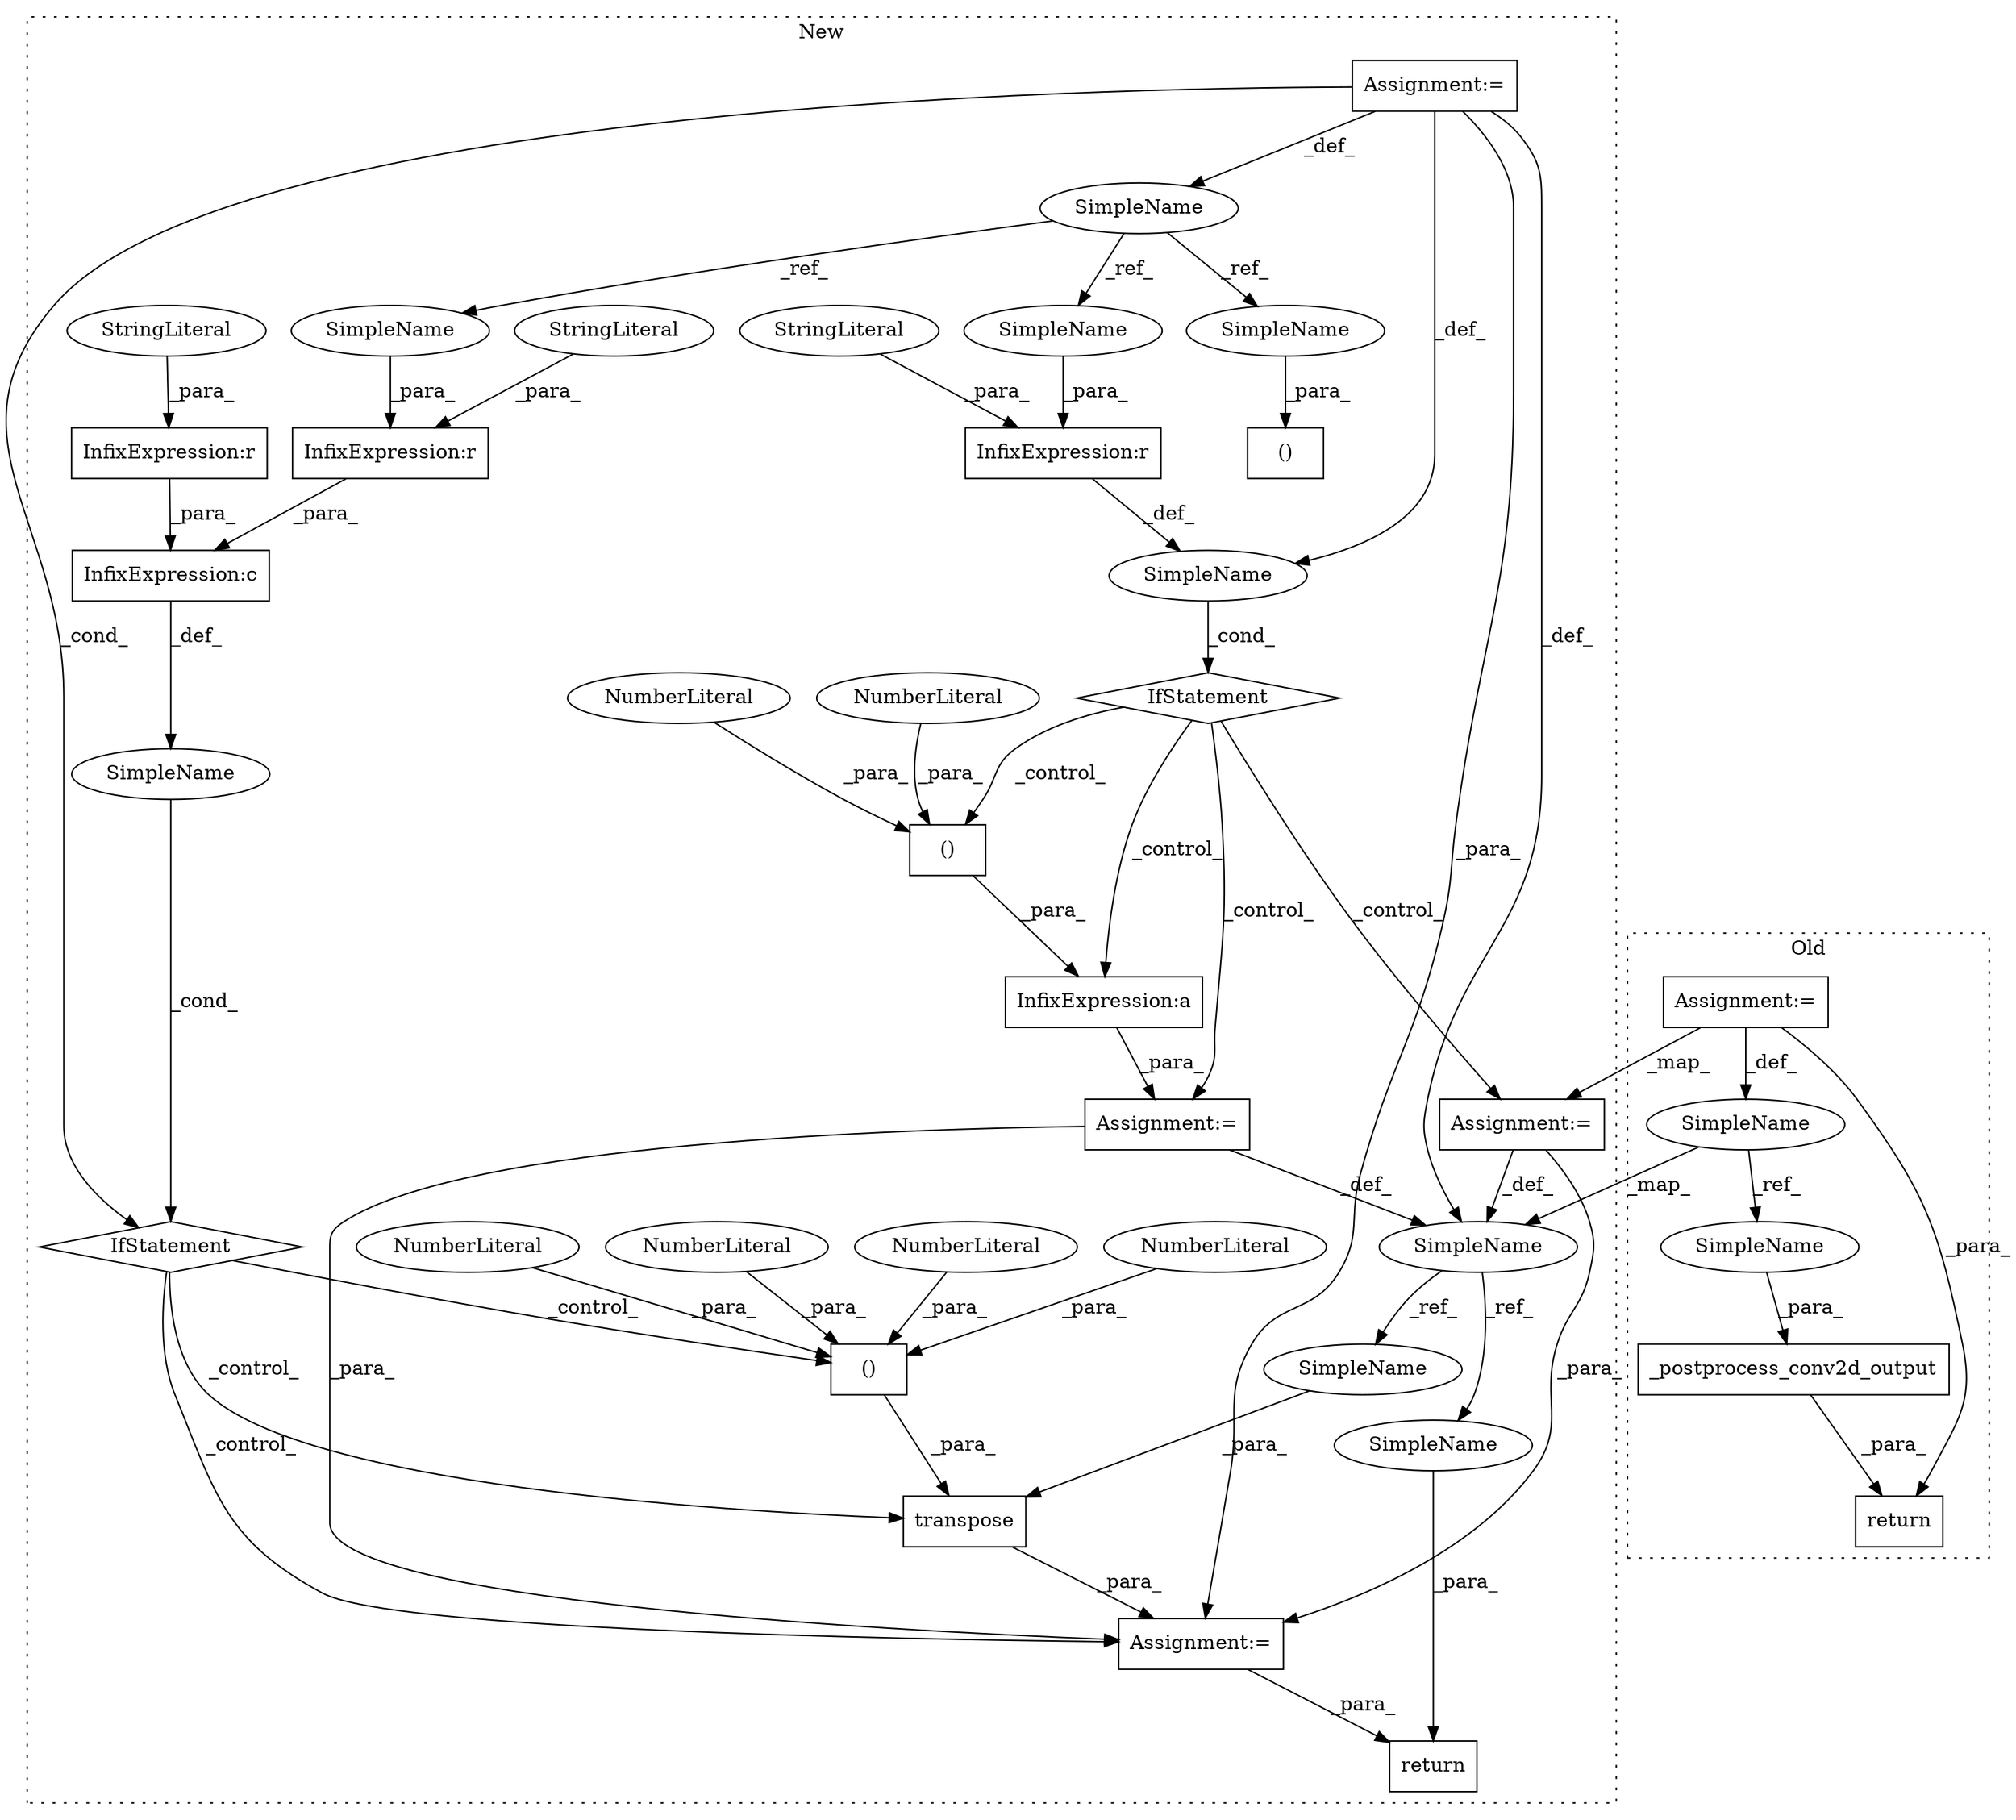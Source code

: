 digraph G {
subgraph cluster0 {
1 [label="_postprocess_conv2d_output" a="32" s="59094,59134" l="27,1" shape="box"];
14 [label="SimpleName" a="42" s="58846" l="1" shape="ellipse"];
18 [label="return" a="41" s="59087" l="7" shape="box"];
32 [label="Assignment:=" a="7" s="58679" l="1" shape="box"];
34 [label="SimpleName" a="42" s="59121" l="1" shape="ellipse"];
label = "Old";
style="dotted";
}
subgraph cluster1 {
2 [label="()" a="106" s="60195" l="43" shape="box"];
3 [label="NumberLiteral" a="34" s="60223" l="1" shape="ellipse"];
4 [label="NumberLiteral" a="34" s="60209" l="1" shape="ellipse"];
5 [label="NumberLiteral" a="34" s="60195" l="1" shape="ellipse"];
6 [label="NumberLiteral" a="34" s="60237" l="1" shape="ellipse"];
7 [label="InfixExpression:c" a="27" s="60123" l="4" shape="box"];
8 [label="SimpleName" a="42" s="" l="" shape="ellipse"];
9 [label="transpose" a="32" s="60176,60238" l="10,2" shape="box"];
10 [label="InfixExpression:r" a="27" s="60142" l="4" shape="box"];
11 [label="StringLiteral" a="45" s="60146" l="6" shape="ellipse"];
12 [label="IfStatement" a="25" s="60086,60153" l="4,2" shape="diamond"];
13 [label="SimpleName" a="42" s="59815" l="1" shape="ellipse"];
15 [label="return" a="41" s="60252" l="7" shape="box"];
16 [label="Assignment:=" a="7" s="60164" l="1" shape="box"];
17 [label="Assignment:=" a="7" s="58856" l="14" shape="box"];
19 [label="InfixExpression:a" a="27" s="59757" l="4" shape="box"];
20 [label="()" a="106" s="59302" l="28" shape="box"];
21 [label="InfixExpression:r" a="27" s="60102" l="4" shape="box"];
22 [label="()" a="106" s="59742" l="15" shape="box"];
23 [label="NumberLiteral" a="34" s="59756" l="1" shape="ellipse"];
24 [label="NumberLiteral" a="34" s="59742" l="1" shape="ellipse"];
25 [label="InfixExpression:r" a="27" s="59437" l="4" shape="box"];
26 [label="IfStatement" a="25" s="59419,59447" l="4,2" shape="diamond"];
27 [label="SimpleName" a="42" s="58856" l="14" shape="ellipse"];
28 [label="SimpleName" a="42" s="" l="" shape="ellipse"];
29 [label="Assignment:=" a="7" s="59733" l="1" shape="box"];
30 [label="StringLiteral" a="45" s="59441" l="6" shape="ellipse"];
31 [label="StringLiteral" a="45" s="60106" l="16" shape="ellipse"];
33 [label="Assignment:=" a="7" s="59565" l="1" shape="box"];
35 [label="SimpleName" a="42" s="59316" l="14" shape="ellipse"];
36 [label="SimpleName" a="42" s="60128" l="14" shape="ellipse"];
37 [label="SimpleName" a="42" s="59423" l="14" shape="ellipse"];
38 [label="SimpleName" a="42" s="60259" l="1" shape="ellipse"];
39 [label="SimpleName" a="42" s="60186" l="1" shape="ellipse"];
label = "New";
style="dotted";
}
1 -> 18 [label="_para_"];
2 -> 9 [label="_para_"];
3 -> 2 [label="_para_"];
4 -> 2 [label="_para_"];
5 -> 2 [label="_para_"];
6 -> 2 [label="_para_"];
7 -> 8 [label="_def_"];
8 -> 12 [label="_cond_"];
9 -> 16 [label="_para_"];
10 -> 7 [label="_para_"];
11 -> 10 [label="_para_"];
12 -> 9 [label="_control_"];
12 -> 16 [label="_control_"];
12 -> 2 [label="_control_"];
13 -> 38 [label="_ref_"];
13 -> 39 [label="_ref_"];
14 -> 34 [label="_ref_"];
14 -> 13 [label="_map_"];
16 -> 15 [label="_para_"];
17 -> 13 [label="_def_"];
17 -> 16 [label="_para_"];
17 -> 27 [label="_def_"];
17 -> 12 [label="_cond_"];
17 -> 28 [label="_def_"];
19 -> 29 [label="_para_"];
21 -> 7 [label="_para_"];
22 -> 19 [label="_para_"];
23 -> 22 [label="_para_"];
24 -> 22 [label="_para_"];
25 -> 28 [label="_def_"];
26 -> 33 [label="_control_"];
26 -> 29 [label="_control_"];
26 -> 19 [label="_control_"];
26 -> 22 [label="_control_"];
27 -> 35 [label="_ref_"];
27 -> 37 [label="_ref_"];
27 -> 36 [label="_ref_"];
28 -> 26 [label="_cond_"];
29 -> 13 [label="_def_"];
29 -> 16 [label="_para_"];
30 -> 25 [label="_para_"];
31 -> 21 [label="_para_"];
32 -> 18 [label="_para_"];
32 -> 14 [label="_def_"];
32 -> 33 [label="_map_"];
33 -> 13 [label="_def_"];
33 -> 16 [label="_para_"];
34 -> 1 [label="_para_"];
35 -> 20 [label="_para_"];
36 -> 10 [label="_para_"];
37 -> 25 [label="_para_"];
38 -> 15 [label="_para_"];
39 -> 9 [label="_para_"];
}